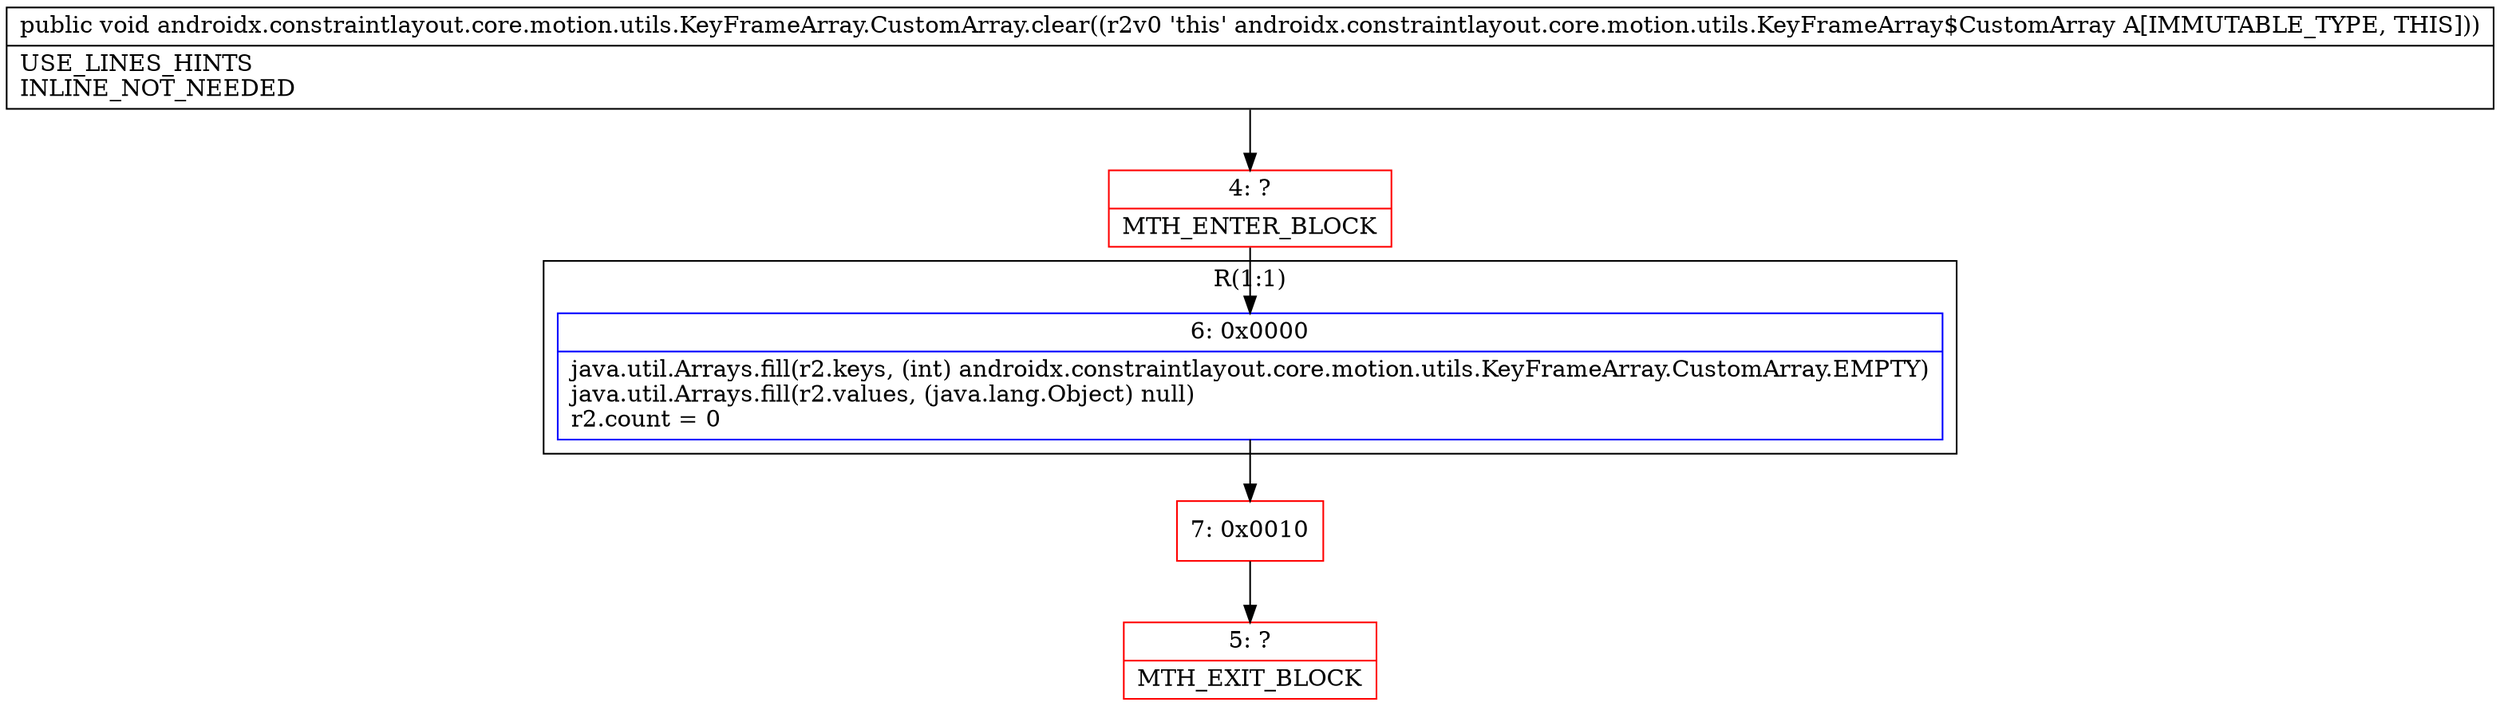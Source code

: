 digraph "CFG forandroidx.constraintlayout.core.motion.utils.KeyFrameArray.CustomArray.clear()V" {
subgraph cluster_Region_1273919432 {
label = "R(1:1)";
node [shape=record,color=blue];
Node_6 [shape=record,label="{6\:\ 0x0000|java.util.Arrays.fill(r2.keys, (int) androidx.constraintlayout.core.motion.utils.KeyFrameArray.CustomArray.EMPTY)\ljava.util.Arrays.fill(r2.values, (java.lang.Object) null)\lr2.count = 0\l}"];
}
Node_4 [shape=record,color=red,label="{4\:\ ?|MTH_ENTER_BLOCK\l}"];
Node_7 [shape=record,color=red,label="{7\:\ 0x0010}"];
Node_5 [shape=record,color=red,label="{5\:\ ?|MTH_EXIT_BLOCK\l}"];
MethodNode[shape=record,label="{public void androidx.constraintlayout.core.motion.utils.KeyFrameArray.CustomArray.clear((r2v0 'this' androidx.constraintlayout.core.motion.utils.KeyFrameArray$CustomArray A[IMMUTABLE_TYPE, THIS]))  | USE_LINES_HINTS\lINLINE_NOT_NEEDED\l}"];
MethodNode -> Node_4;Node_6 -> Node_7;
Node_4 -> Node_6;
Node_7 -> Node_5;
}


